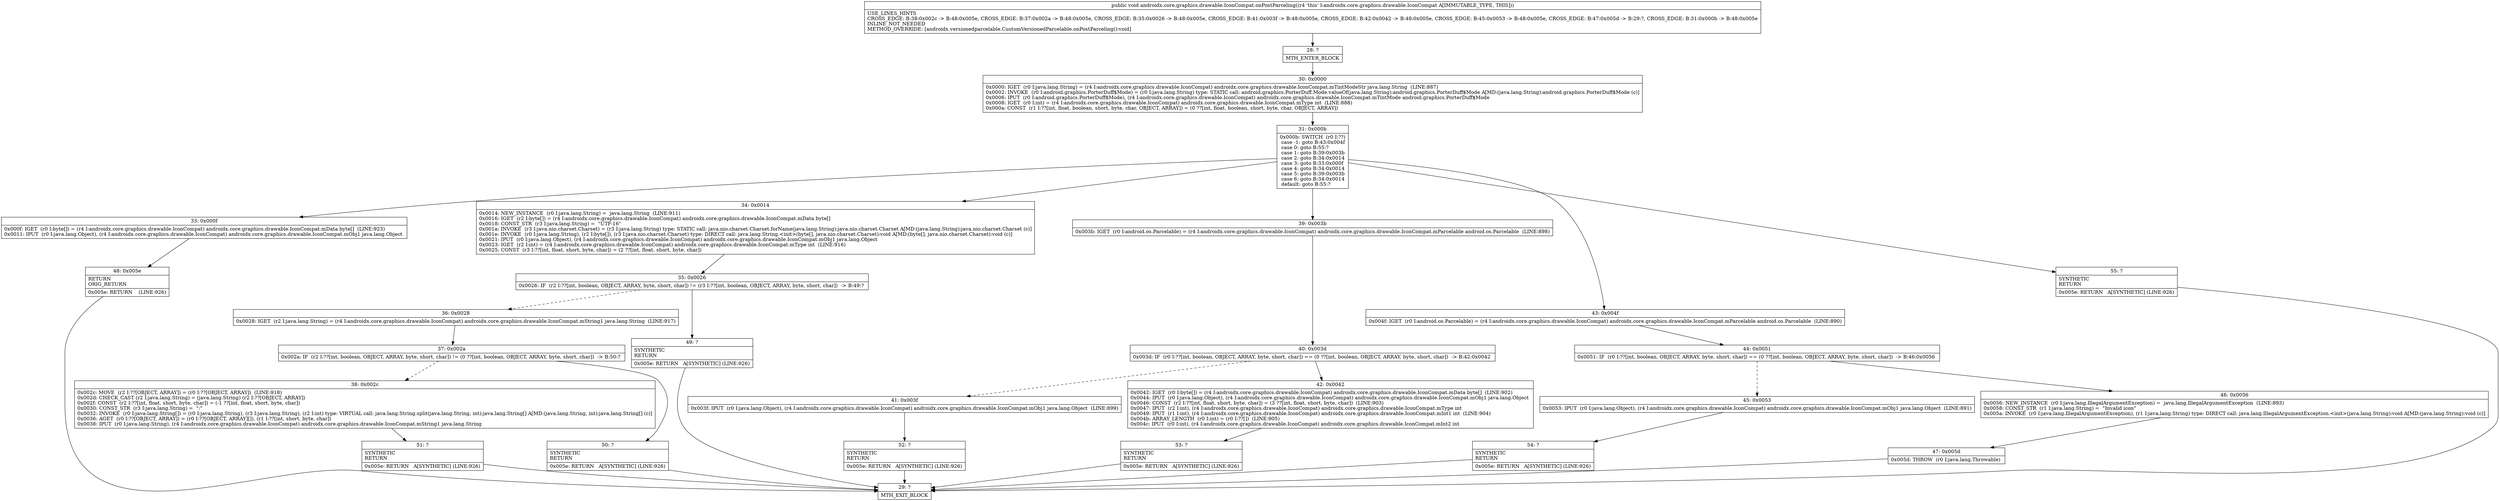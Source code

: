 digraph "CFG forandroidx.core.graphics.drawable.IconCompat.onPostParceling()V" {
Node_28 [shape=record,label="{28\:\ ?|MTH_ENTER_BLOCK\l}"];
Node_30 [shape=record,label="{30\:\ 0x0000|0x0000: IGET  (r0 I:java.lang.String) = (r4 I:androidx.core.graphics.drawable.IconCompat) androidx.core.graphics.drawable.IconCompat.mTintModeStr java.lang.String  (LINE:887)\l0x0002: INVOKE  (r0 I:android.graphics.PorterDuff$Mode) = (r0 I:java.lang.String) type: STATIC call: android.graphics.PorterDuff.Mode.valueOf(java.lang.String):android.graphics.PorterDuff$Mode A[MD:(java.lang.String):android.graphics.PorterDuff$Mode (c)]\l0x0006: IPUT  (r0 I:android.graphics.PorterDuff$Mode), (r4 I:androidx.core.graphics.drawable.IconCompat) androidx.core.graphics.drawable.IconCompat.mTintMode android.graphics.PorterDuff$Mode \l0x0008: IGET  (r0 I:int) = (r4 I:androidx.core.graphics.drawable.IconCompat) androidx.core.graphics.drawable.IconCompat.mType int  (LINE:888)\l0x000a: CONST  (r1 I:??[int, float, boolean, short, byte, char, OBJECT, ARRAY]) = (0 ??[int, float, boolean, short, byte, char, OBJECT, ARRAY]) \l}"];
Node_31 [shape=record,label="{31\:\ 0x000b|0x000b: SWITCH  (r0 I:??)\l case \-1: goto B:43:0x004f\l case 0: goto B:55:?\l case 1: goto B:39:0x003b\l case 2: goto B:34:0x0014\l case 3: goto B:33:0x000f\l case 4: goto B:34:0x0014\l case 5: goto B:39:0x003b\l case 6: goto B:34:0x0014\l default: goto B:55:? \l}"];
Node_33 [shape=record,label="{33\:\ 0x000f|0x000f: IGET  (r0 I:byte[]) = (r4 I:androidx.core.graphics.drawable.IconCompat) androidx.core.graphics.drawable.IconCompat.mData byte[]  (LINE:923)\l0x0011: IPUT  (r0 I:java.lang.Object), (r4 I:androidx.core.graphics.drawable.IconCompat) androidx.core.graphics.drawable.IconCompat.mObj1 java.lang.Object \l}"];
Node_48 [shape=record,label="{48\:\ 0x005e|RETURN\lORIG_RETURN\l|0x005e: RETURN    (LINE:926)\l}"];
Node_29 [shape=record,label="{29\:\ ?|MTH_EXIT_BLOCK\l}"];
Node_34 [shape=record,label="{34\:\ 0x0014|0x0014: NEW_INSTANCE  (r0 I:java.lang.String) =  java.lang.String  (LINE:911)\l0x0016: IGET  (r2 I:byte[]) = (r4 I:androidx.core.graphics.drawable.IconCompat) androidx.core.graphics.drawable.IconCompat.mData byte[] \l0x0018: CONST_STR  (r3 I:java.lang.String) =  \"UTF\-16\" \l0x001a: INVOKE  (r3 I:java.nio.charset.Charset) = (r3 I:java.lang.String) type: STATIC call: java.nio.charset.Charset.forName(java.lang.String):java.nio.charset.Charset A[MD:(java.lang.String):java.nio.charset.Charset (c)]\l0x001e: INVOKE  (r0 I:java.lang.String), (r2 I:byte[]), (r3 I:java.nio.charset.Charset) type: DIRECT call: java.lang.String.\<init\>(byte[], java.nio.charset.Charset):void A[MD:(byte[], java.nio.charset.Charset):void (c)]\l0x0021: IPUT  (r0 I:java.lang.Object), (r4 I:androidx.core.graphics.drawable.IconCompat) androidx.core.graphics.drawable.IconCompat.mObj1 java.lang.Object \l0x0023: IGET  (r2 I:int) = (r4 I:androidx.core.graphics.drawable.IconCompat) androidx.core.graphics.drawable.IconCompat.mType int  (LINE:916)\l0x0025: CONST  (r3 I:??[int, float, short, byte, char]) = (2 ??[int, float, short, byte, char]) \l}"];
Node_35 [shape=record,label="{35\:\ 0x0026|0x0026: IF  (r2 I:??[int, boolean, OBJECT, ARRAY, byte, short, char]) != (r3 I:??[int, boolean, OBJECT, ARRAY, byte, short, char])  \-\> B:49:? \l}"];
Node_36 [shape=record,label="{36\:\ 0x0028|0x0028: IGET  (r2 I:java.lang.String) = (r4 I:androidx.core.graphics.drawable.IconCompat) androidx.core.graphics.drawable.IconCompat.mString1 java.lang.String  (LINE:917)\l}"];
Node_37 [shape=record,label="{37\:\ 0x002a|0x002a: IF  (r2 I:??[int, boolean, OBJECT, ARRAY, byte, short, char]) != (0 ??[int, boolean, OBJECT, ARRAY, byte, short, char])  \-\> B:50:? \l}"];
Node_38 [shape=record,label="{38\:\ 0x002c|0x002c: MOVE  (r2 I:??[OBJECT, ARRAY]) = (r0 I:??[OBJECT, ARRAY])  (LINE:918)\l0x002d: CHECK_CAST (r2 I:java.lang.String) = (java.lang.String) (r2 I:??[OBJECT, ARRAY]) \l0x002f: CONST  (r2 I:??[int, float, short, byte, char]) = (\-1 ??[int, float, short, byte, char]) \l0x0030: CONST_STR  (r3 I:java.lang.String) =  \":\" \l0x0032: INVOKE  (r0 I:java.lang.String[]) = (r0 I:java.lang.String), (r3 I:java.lang.String), (r2 I:int) type: VIRTUAL call: java.lang.String.split(java.lang.String, int):java.lang.String[] A[MD:(java.lang.String, int):java.lang.String[] (c)]\l0x0036: AGET  (r0 I:??[OBJECT, ARRAY]) = (r0 I:??[OBJECT, ARRAY][]), (r1 I:??[int, short, byte, char]) \l0x0038: IPUT  (r0 I:java.lang.String), (r4 I:androidx.core.graphics.drawable.IconCompat) androidx.core.graphics.drawable.IconCompat.mString1 java.lang.String \l}"];
Node_51 [shape=record,label="{51\:\ ?|SYNTHETIC\lRETURN\l|0x005e: RETURN   A[SYNTHETIC] (LINE:926)\l}"];
Node_50 [shape=record,label="{50\:\ ?|SYNTHETIC\lRETURN\l|0x005e: RETURN   A[SYNTHETIC] (LINE:926)\l}"];
Node_49 [shape=record,label="{49\:\ ?|SYNTHETIC\lRETURN\l|0x005e: RETURN   A[SYNTHETIC] (LINE:926)\l}"];
Node_39 [shape=record,label="{39\:\ 0x003b|0x003b: IGET  (r0 I:android.os.Parcelable) = (r4 I:androidx.core.graphics.drawable.IconCompat) androidx.core.graphics.drawable.IconCompat.mParcelable android.os.Parcelable  (LINE:898)\l}"];
Node_40 [shape=record,label="{40\:\ 0x003d|0x003d: IF  (r0 I:??[int, boolean, OBJECT, ARRAY, byte, short, char]) == (0 ??[int, boolean, OBJECT, ARRAY, byte, short, char])  \-\> B:42:0x0042 \l}"];
Node_41 [shape=record,label="{41\:\ 0x003f|0x003f: IPUT  (r0 I:java.lang.Object), (r4 I:androidx.core.graphics.drawable.IconCompat) androidx.core.graphics.drawable.IconCompat.mObj1 java.lang.Object  (LINE:899)\l}"];
Node_52 [shape=record,label="{52\:\ ?|SYNTHETIC\lRETURN\l|0x005e: RETURN   A[SYNTHETIC] (LINE:926)\l}"];
Node_42 [shape=record,label="{42\:\ 0x0042|0x0042: IGET  (r0 I:byte[]) = (r4 I:androidx.core.graphics.drawable.IconCompat) androidx.core.graphics.drawable.IconCompat.mData byte[]  (LINE:902)\l0x0044: IPUT  (r0 I:java.lang.Object), (r4 I:androidx.core.graphics.drawable.IconCompat) androidx.core.graphics.drawable.IconCompat.mObj1 java.lang.Object \l0x0046: CONST  (r2 I:??[int, float, short, byte, char]) = (3 ??[int, float, short, byte, char])  (LINE:903)\l0x0047: IPUT  (r2 I:int), (r4 I:androidx.core.graphics.drawable.IconCompat) androidx.core.graphics.drawable.IconCompat.mType int \l0x0049: IPUT  (r1 I:int), (r4 I:androidx.core.graphics.drawable.IconCompat) androidx.core.graphics.drawable.IconCompat.mInt1 int  (LINE:904)\l0x004b: ARRAY_LENGTH  (r0 I:int) = (r0 I:??[])  (LINE:905)\l0x004c: IPUT  (r0 I:int), (r4 I:androidx.core.graphics.drawable.IconCompat) androidx.core.graphics.drawable.IconCompat.mInt2 int \l}"];
Node_53 [shape=record,label="{53\:\ ?|SYNTHETIC\lRETURN\l|0x005e: RETURN   A[SYNTHETIC] (LINE:926)\l}"];
Node_43 [shape=record,label="{43\:\ 0x004f|0x004f: IGET  (r0 I:android.os.Parcelable) = (r4 I:androidx.core.graphics.drawable.IconCompat) androidx.core.graphics.drawable.IconCompat.mParcelable android.os.Parcelable  (LINE:890)\l}"];
Node_44 [shape=record,label="{44\:\ 0x0051|0x0051: IF  (r0 I:??[int, boolean, OBJECT, ARRAY, byte, short, char]) == (0 ??[int, boolean, OBJECT, ARRAY, byte, short, char])  \-\> B:46:0x0056 \l}"];
Node_45 [shape=record,label="{45\:\ 0x0053|0x0053: IPUT  (r0 I:java.lang.Object), (r4 I:androidx.core.graphics.drawable.IconCompat) androidx.core.graphics.drawable.IconCompat.mObj1 java.lang.Object  (LINE:891)\l}"];
Node_54 [shape=record,label="{54\:\ ?|SYNTHETIC\lRETURN\l|0x005e: RETURN   A[SYNTHETIC] (LINE:926)\l}"];
Node_46 [shape=record,label="{46\:\ 0x0056|0x0056: NEW_INSTANCE  (r0 I:java.lang.IllegalArgumentException) =  java.lang.IllegalArgumentException  (LINE:893)\l0x0058: CONST_STR  (r1 I:java.lang.String) =  \"Invalid icon\" \l0x005a: INVOKE  (r0 I:java.lang.IllegalArgumentException), (r1 I:java.lang.String) type: DIRECT call: java.lang.IllegalArgumentException.\<init\>(java.lang.String):void A[MD:(java.lang.String):void (c)]\l}"];
Node_47 [shape=record,label="{47\:\ 0x005d|0x005d: THROW  (r0 I:java.lang.Throwable) \l}"];
Node_55 [shape=record,label="{55\:\ ?|SYNTHETIC\lRETURN\l|0x005e: RETURN   A[SYNTHETIC] (LINE:926)\l}"];
MethodNode[shape=record,label="{public void androidx.core.graphics.drawable.IconCompat.onPostParceling((r4 'this' I:androidx.core.graphics.drawable.IconCompat A[IMMUTABLE_TYPE, THIS]))  | USE_LINES_HINTS\lCROSS_EDGE: B:38:0x002c \-\> B:48:0x005e, CROSS_EDGE: B:37:0x002a \-\> B:48:0x005e, CROSS_EDGE: B:35:0x0026 \-\> B:48:0x005e, CROSS_EDGE: B:41:0x003f \-\> B:48:0x005e, CROSS_EDGE: B:42:0x0042 \-\> B:48:0x005e, CROSS_EDGE: B:45:0x0053 \-\> B:48:0x005e, CROSS_EDGE: B:47:0x005d \-\> B:29:?, CROSS_EDGE: B:31:0x000b \-\> B:48:0x005e\lINLINE_NOT_NEEDED\lMETHOD_OVERRIDE: [androidx.versionedparcelable.CustomVersionedParcelable.onPostParceling():void]\l}"];
MethodNode -> Node_28;Node_28 -> Node_30;
Node_30 -> Node_31;
Node_31 -> Node_33;
Node_31 -> Node_34;
Node_31 -> Node_39;
Node_31 -> Node_43;
Node_31 -> Node_55;
Node_33 -> Node_48;
Node_48 -> Node_29;
Node_34 -> Node_35;
Node_35 -> Node_36[style=dashed];
Node_35 -> Node_49;
Node_36 -> Node_37;
Node_37 -> Node_38[style=dashed];
Node_37 -> Node_50;
Node_38 -> Node_51;
Node_51 -> Node_29;
Node_50 -> Node_29;
Node_49 -> Node_29;
Node_39 -> Node_40;
Node_40 -> Node_41[style=dashed];
Node_40 -> Node_42;
Node_41 -> Node_52;
Node_52 -> Node_29;
Node_42 -> Node_53;
Node_53 -> Node_29;
Node_43 -> Node_44;
Node_44 -> Node_45[style=dashed];
Node_44 -> Node_46;
Node_45 -> Node_54;
Node_54 -> Node_29;
Node_46 -> Node_47;
Node_47 -> Node_29;
Node_55 -> Node_29;
}

